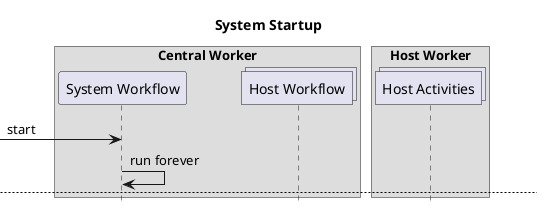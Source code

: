 @startuml
hide footbox
box "Central Worker"
participant "System Workflow" as SysWorkflow
collections "Host Workflow" as HostWorkflow
end box
box "Host Worker"
collections "Host Activities" as HostActivities
end box

title System Startup

[-> SysWorkflow : start
SysWorkflow -> SysWorkflow : run forever

newpage Host Startup

SysWorkflow <-] : request config
SysWorkflow -->] : provide config
HostActivities <-o] : start worker
HostWorkflow <-] : signal-with-start
note over HostWorkflow, HostActivities: start has search attrs, signal contains\nconfig and worker task queue
alt first start
  HostWorkflow -> SysWorkflow : signal started
else already running
  HostWorkflow -> HostActivities : cancel old worker
  HostActivities x--> HostWorkflow : cancel complete
end
HostWorkflow -> HostActivities : start
note over HostWorkflow, HostActivities: no retry, short schedule-to-start
HostActivities -> HostActivities : run forever

newpage Host Failure

HostActivities x-> HostWorkflow : activity failure
HostWorkflow -> SysWorkflow : signal failed
HostWorkflow ->x HostWorkflow : fail
[<- SysWorkflow : start custom\nalert workflow

newpage Client Calls

[-> SysWorkflow : update config
SysWorkflow -> HostWorkflow : update matching configs
note right of SysWorkflow: done via activity
HostWorkflow -> HostActivities : update config
HostActivities -> HostActivities : apply
|||
[-> SysWorkflow : remove host
SysWorkflow -> HostWorkflow : signal host done
HostWorkflow ->x HostWorkflow : finish
HostWorkflow ->x HostActivities : cancel
|||
[-> SysWorkflow : get notifications
note right : via query, can filter
[<-- SysWorkflow : notifications
|||
[->x SysWorkflow : get hosts
note right : via list workflows, can use search attrs
[<--x SysWorkflow : hosts
|||
[-> HostWorkflow : collect metrics
HostWorkflow -> HostActivities : collect metrics
HostActivities --> HostWorkflow : collected metrics
[<-- HostWorkflow : collected metrics

newpage Alert Status Change

HostActivities -> SysWorkflow : signal alert status change
[<- SysWorkflow : start custom\nalert workflow

newpage Host Continue As New

HostWorkflow -> HostActivities : cancel
HostActivities x--> HostWorkflow : serialized state
HostWorkflow x-> HostWorkflow : continue as new
HostWorkflow -> HostActivities : start with\nserialized state
HostActivities -> HostActivities : run forever

@enduml